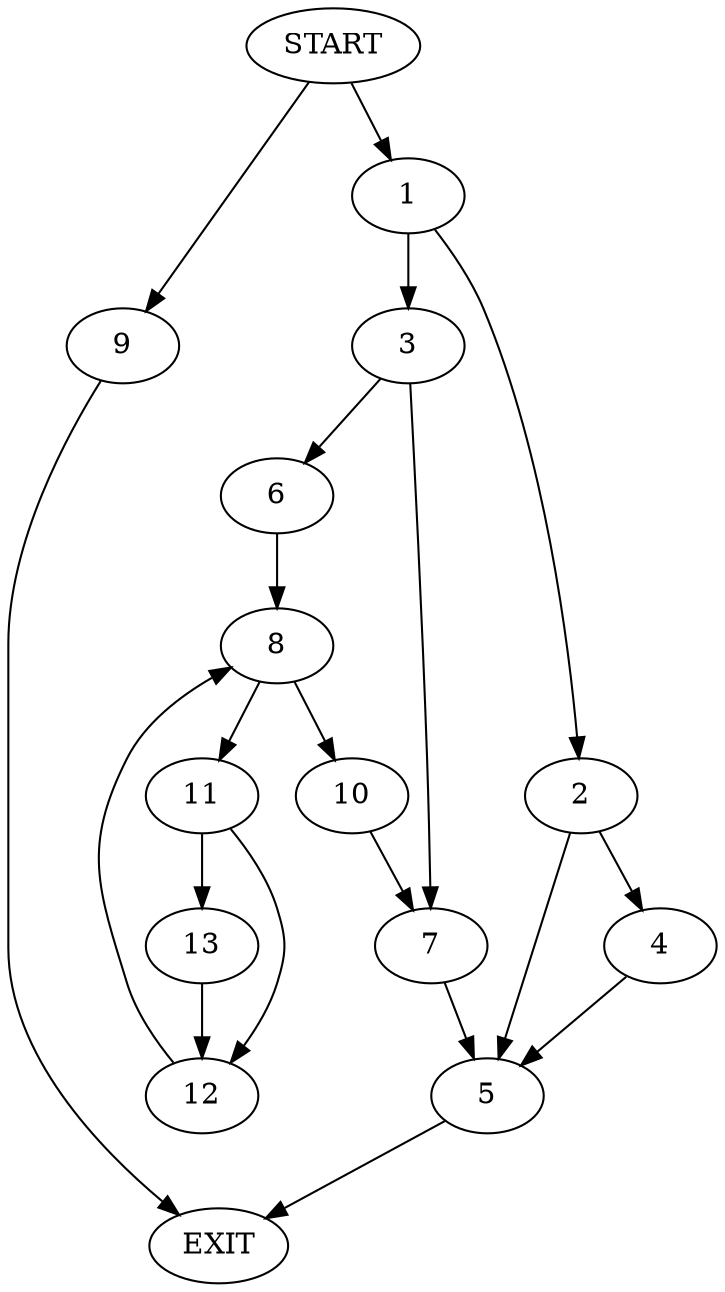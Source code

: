 digraph {
0 [label="START"]
14 [label="EXIT"]
0 -> 1
1 -> 2
1 -> 3
2 -> 4
2 -> 5
3 -> 6
3 -> 7
7 -> 5
6 -> 8
0 -> 9
9 -> 14
8 -> 10
8 -> 11
11 -> 12
11 -> 13
10 -> 7
12 -> 8
13 -> 12
5 -> 14
4 -> 5
}
